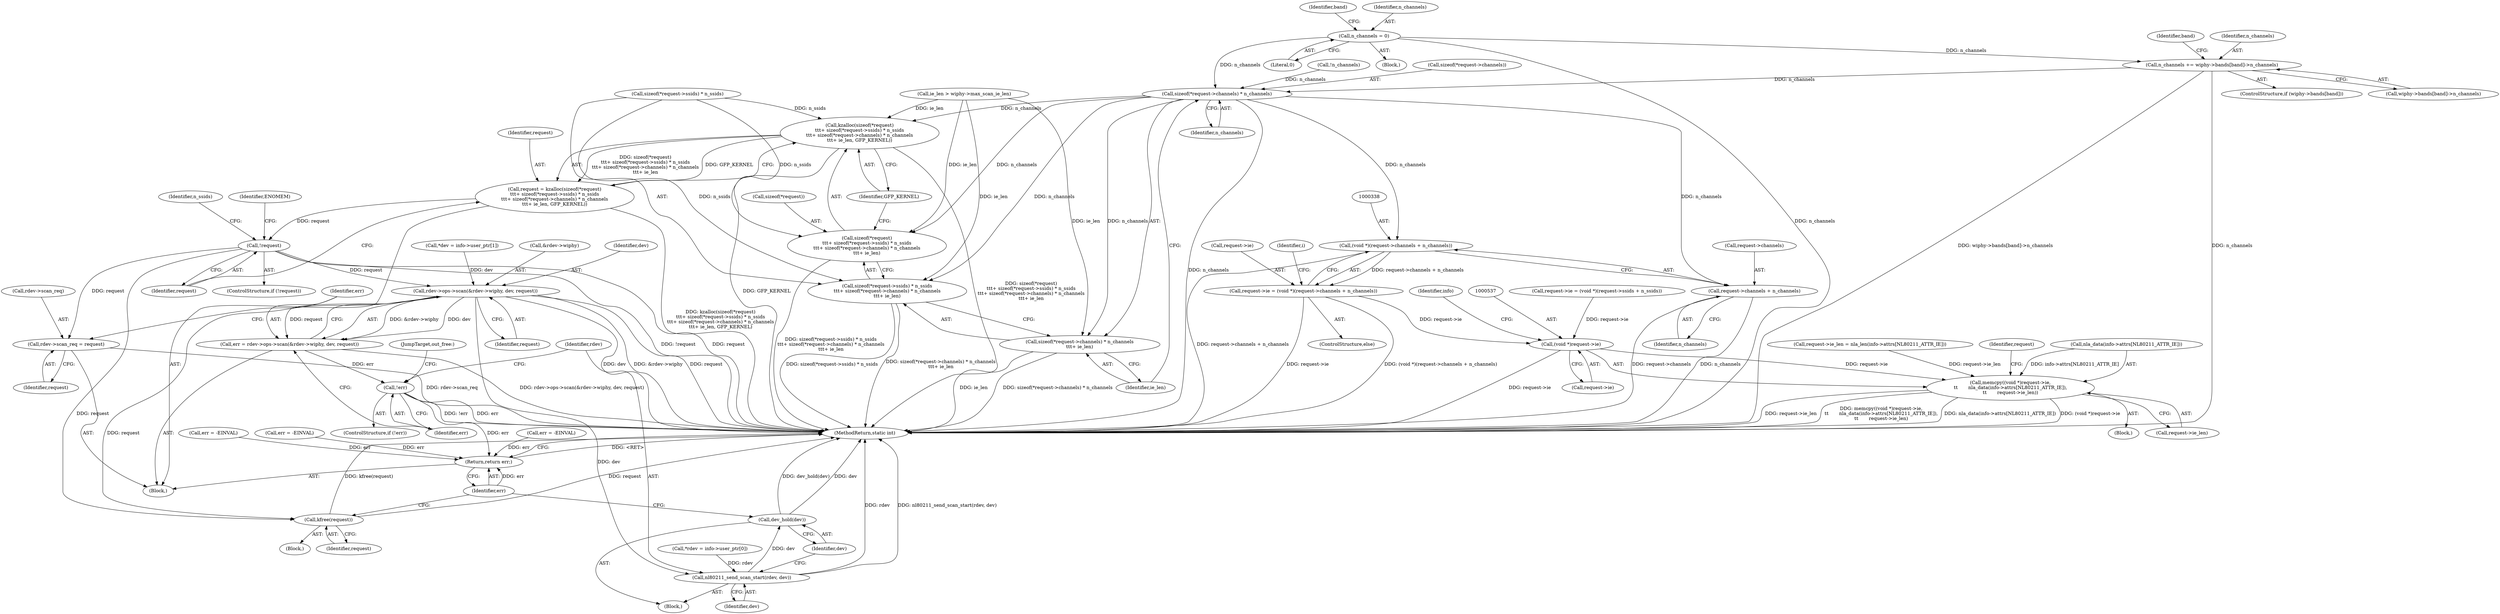 digraph "0_linux_208c72f4fe44fe09577e7975ba0e7fa0278f3d03_0@array" {
"1000211" [label="(Call,n_channels += wiphy->bands[band]->n_channels)"];
"1000193" [label="(Call,n_channels = 0)"];
"1000280" [label="(Call,sizeof(*request->channels) * n_channels)"];
"1000266" [label="(Call,kzalloc(sizeof(*request)\n\t\t\t+ sizeof(*request->ssids) * n_ssids\n\t\t\t+ sizeof(*request->channels) * n_channels\n\t\t\t+ ie_len, GFP_KERNEL))"];
"1000264" [label="(Call,request = kzalloc(sizeof(*request)\n\t\t\t+ sizeof(*request->ssids) * n_ssids\n\t\t\t+ sizeof(*request->channels) * n_channels\n\t\t\t+ ie_len, GFP_KERNEL))"];
"1000290" [label="(Call,!request)"];
"1000563" [label="(Call,rdev->scan_req = request)"];
"1000570" [label="(Call,rdev->ops->scan(&rdev->wiphy, dev, request))"];
"1000568" [label="(Call,err = rdev->ops->scan(&rdev->wiphy, dev, request))"];
"1000578" [label="(Call,!err)"];
"1000596" [label="(Return,return err;)"];
"1000581" [label="(Call,nl80211_send_scan_start(rdev, dev))"];
"1000584" [label="(Call,dev_hold(dev))"];
"1000594" [label="(Call,kfree(request))"];
"1000267" [label="(Call,sizeof(*request)\n\t\t\t+ sizeof(*request->ssids) * n_ssids\n\t\t\t+ sizeof(*request->channels) * n_channels\n\t\t\t+ ie_len)"];
"1000271" [label="(Call,sizeof(*request->ssids) * n_ssids\n\t\t\t+ sizeof(*request->channels) * n_channels\n\t\t\t+ ie_len)"];
"1000279" [label="(Call,sizeof(*request->channels) * n_channels\n\t\t\t+ ie_len)"];
"1000337" [label="(Call,(void *)(request->channels + n_channels))"];
"1000333" [label="(Call,request->ie = (void *)(request->channels + n_channels))"];
"1000536" [label="(Call,(void *)request->ie)"];
"1000535" [label="(Call,memcpy((void *)request->ie,\n\t\t       nla_data(info->attrs[NL80211_ATTR_IE]),\n\t\t       request->ie_len))"];
"1000339" [label="(Call,request->channels + n_channels)"];
"1000279" [label="(Call,sizeof(*request->channels) * n_channels\n\t\t\t+ ie_len)"];
"1000564" [label="(Call,rdev->scan_req)"];
"1000198" [label="(Identifier,band)"];
"1000287" [label="(Identifier,ie_len)"];
"1000597" [label="(Identifier,err)"];
"1000321" [label="(Call,request->ie = (void *)(request->ssids + n_ssids))"];
"1000345" [label="(Identifier,i)"];
"1000570" [label="(Call,rdev->ops->scan(&rdev->wiphy, dev, request))"];
"1000267" [label="(Call,sizeof(*request)\n\t\t\t+ sizeof(*request->ssids) * n_ssids\n\t\t\t+ sizeof(*request->channels) * n_channels\n\t\t\t+ ie_len)"];
"1000281" [label="(Call,sizeof(*request->channels))"];
"1000595" [label="(Identifier,request)"];
"1000186" [label="(Call,!n_channels)"];
"1000334" [label="(Call,request->ie)"];
"1000525" [label="(Call,request->ie_len = nla_len(info->attrs[NL80211_ATTR_IE]))"];
"1000577" [label="(ControlStructure,if (!err))"];
"1000294" [label="(Identifier,ENOMEM)"];
"1000576" [label="(Identifier,request)"];
"1000212" [label="(Identifier,n_channels)"];
"1000194" [label="(Identifier,n_channels)"];
"1000256" [label="(Call,ie_len > wiphy->max_scan_ie_len)"];
"1000291" [label="(Identifier,request)"];
"1000584" [label="(Call,dev_hold(dev))"];
"1000332" [label="(ControlStructure,else)"];
"1000552" [label="(Identifier,request)"];
"1000205" [label="(ControlStructure,if (wiphy->bands[band]))"];
"1000204" [label="(Identifier,band)"];
"1000213" [label="(Call,wiphy->bands[band]->n_channels)"];
"1000286" [label="(Identifier,n_channels)"];
"1000535" [label="(Call,memcpy((void *)request->ie,\n\t\t       nla_data(info->attrs[NL80211_ATTR_IE]),\n\t\t       request->ie_len))"];
"1000340" [label="(Call,request->channels)"];
"1000596" [label="(Return,return err;)"];
"1000538" [label="(Call,request->ie)"];
"1000337" [label="(Call,(void *)(request->channels + n_channels))"];
"1000271" [label="(Call,sizeof(*request->ssids) * n_ssids\n\t\t\t+ sizeof(*request->channels) * n_channels\n\t\t\t+ ie_len)"];
"1000290" [label="(Call,!request)"];
"1000457" [label="(Call,err = -EINVAL)"];
"1000108" [label="(Call,*rdev = info->user_ptr[0])"];
"1000575" [label="(Identifier,dev)"];
"1000289" [label="(ControlStructure,if (!request))"];
"1000536" [label="(Call,(void *)request->ie)"];
"1000264" [label="(Call,request = kzalloc(sizeof(*request)\n\t\t\t+ sizeof(*request->ssids) * n_ssids\n\t\t\t+ sizeof(*request->channels) * n_channels\n\t\t\t+ ie_len, GFP_KERNEL))"];
"1000211" [label="(Call,n_channels += wiphy->bands[band]->n_channels)"];
"1000266" [label="(Call,kzalloc(sizeof(*request)\n\t\t\t+ sizeof(*request->ssids) * n_ssids\n\t\t\t+ sizeof(*request->channels) * n_channels\n\t\t\t+ ie_len, GFP_KERNEL))"];
"1000567" [label="(Identifier,request)"];
"1000489" [label="(Call,err = -EINVAL)"];
"1000544" [label="(Identifier,info)"];
"1000541" [label="(Call,nla_data(info->attrs[NL80211_ATTR_IE]))"];
"1000265" [label="(Identifier,request)"];
"1000588" [label="(JumpTarget,out_free:)"];
"1000106" [label="(Block,)"];
"1000580" [label="(Block,)"];
"1000563" [label="(Call,rdev->scan_req = request)"];
"1000587" [label="(Block,)"];
"1000116" [label="(Call,*dev = info->user_ptr[1])"];
"1000195" [label="(Literal,0)"];
"1000578" [label="(Call,!err)"];
"1000272" [label="(Call,sizeof(*request->ssids) * n_ssids)"];
"1000268" [label="(Call,sizeof(*request))"];
"1000585" [label="(Identifier,dev)"];
"1000571" [label="(Call,&rdev->wiphy)"];
"1000288" [label="(Identifier,GFP_KERNEL)"];
"1000280" [label="(Call,sizeof(*request->channels) * n_channels)"];
"1000598" [label="(MethodReturn,static int)"];
"1000192" [label="(Block,)"];
"1000547" [label="(Call,request->ie_len)"];
"1000524" [label="(Block,)"];
"1000333" [label="(Call,request->ie = (void *)(request->channels + n_channels))"];
"1000583" [label="(Identifier,dev)"];
"1000343" [label="(Identifier,n_channels)"];
"1000339" [label="(Call,request->channels + n_channels)"];
"1000581" [label="(Call,nl80211_send_scan_start(rdev, dev))"];
"1000193" [label="(Call,n_channels = 0)"];
"1000579" [label="(Identifier,err)"];
"1000568" [label="(Call,err = rdev->ops->scan(&rdev->wiphy, dev, request))"];
"1000582" [label="(Identifier,rdev)"];
"1000366" [label="(Call,err = -EINVAL)"];
"1000569" [label="(Identifier,err)"];
"1000296" [label="(Identifier,n_ssids)"];
"1000594" [label="(Call,kfree(request))"];
"1000211" -> "1000205"  [label="AST: "];
"1000211" -> "1000213"  [label="CFG: "];
"1000212" -> "1000211"  [label="AST: "];
"1000213" -> "1000211"  [label="AST: "];
"1000204" -> "1000211"  [label="CFG: "];
"1000211" -> "1000598"  [label="DDG: n_channels"];
"1000211" -> "1000598"  [label="DDG: wiphy->bands[band]->n_channels"];
"1000193" -> "1000211"  [label="DDG: n_channels"];
"1000211" -> "1000280"  [label="DDG: n_channels"];
"1000193" -> "1000192"  [label="AST: "];
"1000193" -> "1000195"  [label="CFG: "];
"1000194" -> "1000193"  [label="AST: "];
"1000195" -> "1000193"  [label="AST: "];
"1000198" -> "1000193"  [label="CFG: "];
"1000193" -> "1000598"  [label="DDG: n_channels"];
"1000193" -> "1000280"  [label="DDG: n_channels"];
"1000280" -> "1000279"  [label="AST: "];
"1000280" -> "1000286"  [label="CFG: "];
"1000281" -> "1000280"  [label="AST: "];
"1000286" -> "1000280"  [label="AST: "];
"1000287" -> "1000280"  [label="CFG: "];
"1000280" -> "1000598"  [label="DDG: n_channels"];
"1000280" -> "1000266"  [label="DDG: n_channels"];
"1000280" -> "1000267"  [label="DDG: n_channels"];
"1000280" -> "1000271"  [label="DDG: n_channels"];
"1000280" -> "1000279"  [label="DDG: n_channels"];
"1000186" -> "1000280"  [label="DDG: n_channels"];
"1000280" -> "1000337"  [label="DDG: n_channels"];
"1000280" -> "1000339"  [label="DDG: n_channels"];
"1000266" -> "1000264"  [label="AST: "];
"1000266" -> "1000288"  [label="CFG: "];
"1000267" -> "1000266"  [label="AST: "];
"1000288" -> "1000266"  [label="AST: "];
"1000264" -> "1000266"  [label="CFG: "];
"1000266" -> "1000598"  [label="DDG: sizeof(*request)\n\t\t\t+ sizeof(*request->ssids) * n_ssids\n\t\t\t+ sizeof(*request->channels) * n_channels\n\t\t\t+ ie_len"];
"1000266" -> "1000598"  [label="DDG: GFP_KERNEL"];
"1000266" -> "1000264"  [label="DDG: sizeof(*request)\n\t\t\t+ sizeof(*request->ssids) * n_ssids\n\t\t\t+ sizeof(*request->channels) * n_channels\n\t\t\t+ ie_len"];
"1000266" -> "1000264"  [label="DDG: GFP_KERNEL"];
"1000272" -> "1000266"  [label="DDG: n_ssids"];
"1000256" -> "1000266"  [label="DDG: ie_len"];
"1000264" -> "1000106"  [label="AST: "];
"1000265" -> "1000264"  [label="AST: "];
"1000291" -> "1000264"  [label="CFG: "];
"1000264" -> "1000598"  [label="DDG: kzalloc(sizeof(*request)\n\t\t\t+ sizeof(*request->ssids) * n_ssids\n\t\t\t+ sizeof(*request->channels) * n_channels\n\t\t\t+ ie_len, GFP_KERNEL)"];
"1000264" -> "1000290"  [label="DDG: request"];
"1000290" -> "1000289"  [label="AST: "];
"1000290" -> "1000291"  [label="CFG: "];
"1000291" -> "1000290"  [label="AST: "];
"1000294" -> "1000290"  [label="CFG: "];
"1000296" -> "1000290"  [label="CFG: "];
"1000290" -> "1000598"  [label="DDG: request"];
"1000290" -> "1000598"  [label="DDG: !request"];
"1000290" -> "1000563"  [label="DDG: request"];
"1000290" -> "1000570"  [label="DDG: request"];
"1000290" -> "1000594"  [label="DDG: request"];
"1000563" -> "1000106"  [label="AST: "];
"1000563" -> "1000567"  [label="CFG: "];
"1000564" -> "1000563"  [label="AST: "];
"1000567" -> "1000563"  [label="AST: "];
"1000569" -> "1000563"  [label="CFG: "];
"1000563" -> "1000598"  [label="DDG: rdev->scan_req"];
"1000570" -> "1000568"  [label="AST: "];
"1000570" -> "1000576"  [label="CFG: "];
"1000571" -> "1000570"  [label="AST: "];
"1000575" -> "1000570"  [label="AST: "];
"1000576" -> "1000570"  [label="AST: "];
"1000568" -> "1000570"  [label="CFG: "];
"1000570" -> "1000598"  [label="DDG: dev"];
"1000570" -> "1000598"  [label="DDG: &rdev->wiphy"];
"1000570" -> "1000598"  [label="DDG: request"];
"1000570" -> "1000568"  [label="DDG: &rdev->wiphy"];
"1000570" -> "1000568"  [label="DDG: dev"];
"1000570" -> "1000568"  [label="DDG: request"];
"1000116" -> "1000570"  [label="DDG: dev"];
"1000570" -> "1000581"  [label="DDG: dev"];
"1000570" -> "1000594"  [label="DDG: request"];
"1000568" -> "1000106"  [label="AST: "];
"1000569" -> "1000568"  [label="AST: "];
"1000579" -> "1000568"  [label="CFG: "];
"1000568" -> "1000598"  [label="DDG: rdev->ops->scan(&rdev->wiphy, dev, request)"];
"1000568" -> "1000578"  [label="DDG: err"];
"1000578" -> "1000577"  [label="AST: "];
"1000578" -> "1000579"  [label="CFG: "];
"1000579" -> "1000578"  [label="AST: "];
"1000582" -> "1000578"  [label="CFG: "];
"1000588" -> "1000578"  [label="CFG: "];
"1000578" -> "1000598"  [label="DDG: err"];
"1000578" -> "1000598"  [label="DDG: !err"];
"1000578" -> "1000596"  [label="DDG: err"];
"1000596" -> "1000106"  [label="AST: "];
"1000596" -> "1000597"  [label="CFG: "];
"1000597" -> "1000596"  [label="AST: "];
"1000598" -> "1000596"  [label="CFG: "];
"1000596" -> "1000598"  [label="DDG: <RET>"];
"1000597" -> "1000596"  [label="DDG: err"];
"1000366" -> "1000596"  [label="DDG: err"];
"1000489" -> "1000596"  [label="DDG: err"];
"1000457" -> "1000596"  [label="DDG: err"];
"1000581" -> "1000580"  [label="AST: "];
"1000581" -> "1000583"  [label="CFG: "];
"1000582" -> "1000581"  [label="AST: "];
"1000583" -> "1000581"  [label="AST: "];
"1000585" -> "1000581"  [label="CFG: "];
"1000581" -> "1000598"  [label="DDG: rdev"];
"1000581" -> "1000598"  [label="DDG: nl80211_send_scan_start(rdev, dev)"];
"1000108" -> "1000581"  [label="DDG: rdev"];
"1000581" -> "1000584"  [label="DDG: dev"];
"1000584" -> "1000580"  [label="AST: "];
"1000584" -> "1000585"  [label="CFG: "];
"1000585" -> "1000584"  [label="AST: "];
"1000597" -> "1000584"  [label="CFG: "];
"1000584" -> "1000598"  [label="DDG: dev_hold(dev)"];
"1000584" -> "1000598"  [label="DDG: dev"];
"1000594" -> "1000587"  [label="AST: "];
"1000594" -> "1000595"  [label="CFG: "];
"1000595" -> "1000594"  [label="AST: "];
"1000597" -> "1000594"  [label="CFG: "];
"1000594" -> "1000598"  [label="DDG: request"];
"1000594" -> "1000598"  [label="DDG: kfree(request)"];
"1000267" -> "1000271"  [label="CFG: "];
"1000268" -> "1000267"  [label="AST: "];
"1000271" -> "1000267"  [label="AST: "];
"1000288" -> "1000267"  [label="CFG: "];
"1000267" -> "1000598"  [label="DDG: sizeof(*request->ssids) * n_ssids\n\t\t\t+ sizeof(*request->channels) * n_channels\n\t\t\t+ ie_len"];
"1000272" -> "1000267"  [label="DDG: n_ssids"];
"1000256" -> "1000267"  [label="DDG: ie_len"];
"1000271" -> "1000279"  [label="CFG: "];
"1000272" -> "1000271"  [label="AST: "];
"1000279" -> "1000271"  [label="AST: "];
"1000271" -> "1000598"  [label="DDG: sizeof(*request->ssids) * n_ssids"];
"1000271" -> "1000598"  [label="DDG: sizeof(*request->channels) * n_channels\n\t\t\t+ ie_len"];
"1000272" -> "1000271"  [label="DDG: n_ssids"];
"1000256" -> "1000271"  [label="DDG: ie_len"];
"1000279" -> "1000287"  [label="CFG: "];
"1000287" -> "1000279"  [label="AST: "];
"1000279" -> "1000598"  [label="DDG: sizeof(*request->channels) * n_channels"];
"1000279" -> "1000598"  [label="DDG: ie_len"];
"1000256" -> "1000279"  [label="DDG: ie_len"];
"1000337" -> "1000333"  [label="AST: "];
"1000337" -> "1000339"  [label="CFG: "];
"1000338" -> "1000337"  [label="AST: "];
"1000339" -> "1000337"  [label="AST: "];
"1000333" -> "1000337"  [label="CFG: "];
"1000337" -> "1000598"  [label="DDG: request->channels + n_channels"];
"1000337" -> "1000333"  [label="DDG: request->channels + n_channels"];
"1000333" -> "1000332"  [label="AST: "];
"1000334" -> "1000333"  [label="AST: "];
"1000345" -> "1000333"  [label="CFG: "];
"1000333" -> "1000598"  [label="DDG: request->ie"];
"1000333" -> "1000598"  [label="DDG: (void *)(request->channels + n_channels)"];
"1000333" -> "1000536"  [label="DDG: request->ie"];
"1000536" -> "1000535"  [label="AST: "];
"1000536" -> "1000538"  [label="CFG: "];
"1000537" -> "1000536"  [label="AST: "];
"1000538" -> "1000536"  [label="AST: "];
"1000544" -> "1000536"  [label="CFG: "];
"1000536" -> "1000598"  [label="DDG: request->ie"];
"1000536" -> "1000535"  [label="DDG: request->ie"];
"1000321" -> "1000536"  [label="DDG: request->ie"];
"1000535" -> "1000524"  [label="AST: "];
"1000535" -> "1000547"  [label="CFG: "];
"1000541" -> "1000535"  [label="AST: "];
"1000547" -> "1000535"  [label="AST: "];
"1000552" -> "1000535"  [label="CFG: "];
"1000535" -> "1000598"  [label="DDG: (void *)request->ie"];
"1000535" -> "1000598"  [label="DDG: request->ie_len"];
"1000535" -> "1000598"  [label="DDG: memcpy((void *)request->ie,\n\t\t       nla_data(info->attrs[NL80211_ATTR_IE]),\n\t\t       request->ie_len)"];
"1000535" -> "1000598"  [label="DDG: nla_data(info->attrs[NL80211_ATTR_IE])"];
"1000541" -> "1000535"  [label="DDG: info->attrs[NL80211_ATTR_IE]"];
"1000525" -> "1000535"  [label="DDG: request->ie_len"];
"1000339" -> "1000343"  [label="CFG: "];
"1000340" -> "1000339"  [label="AST: "];
"1000343" -> "1000339"  [label="AST: "];
"1000339" -> "1000598"  [label="DDG: n_channels"];
"1000339" -> "1000598"  [label="DDG: request->channels"];
}
